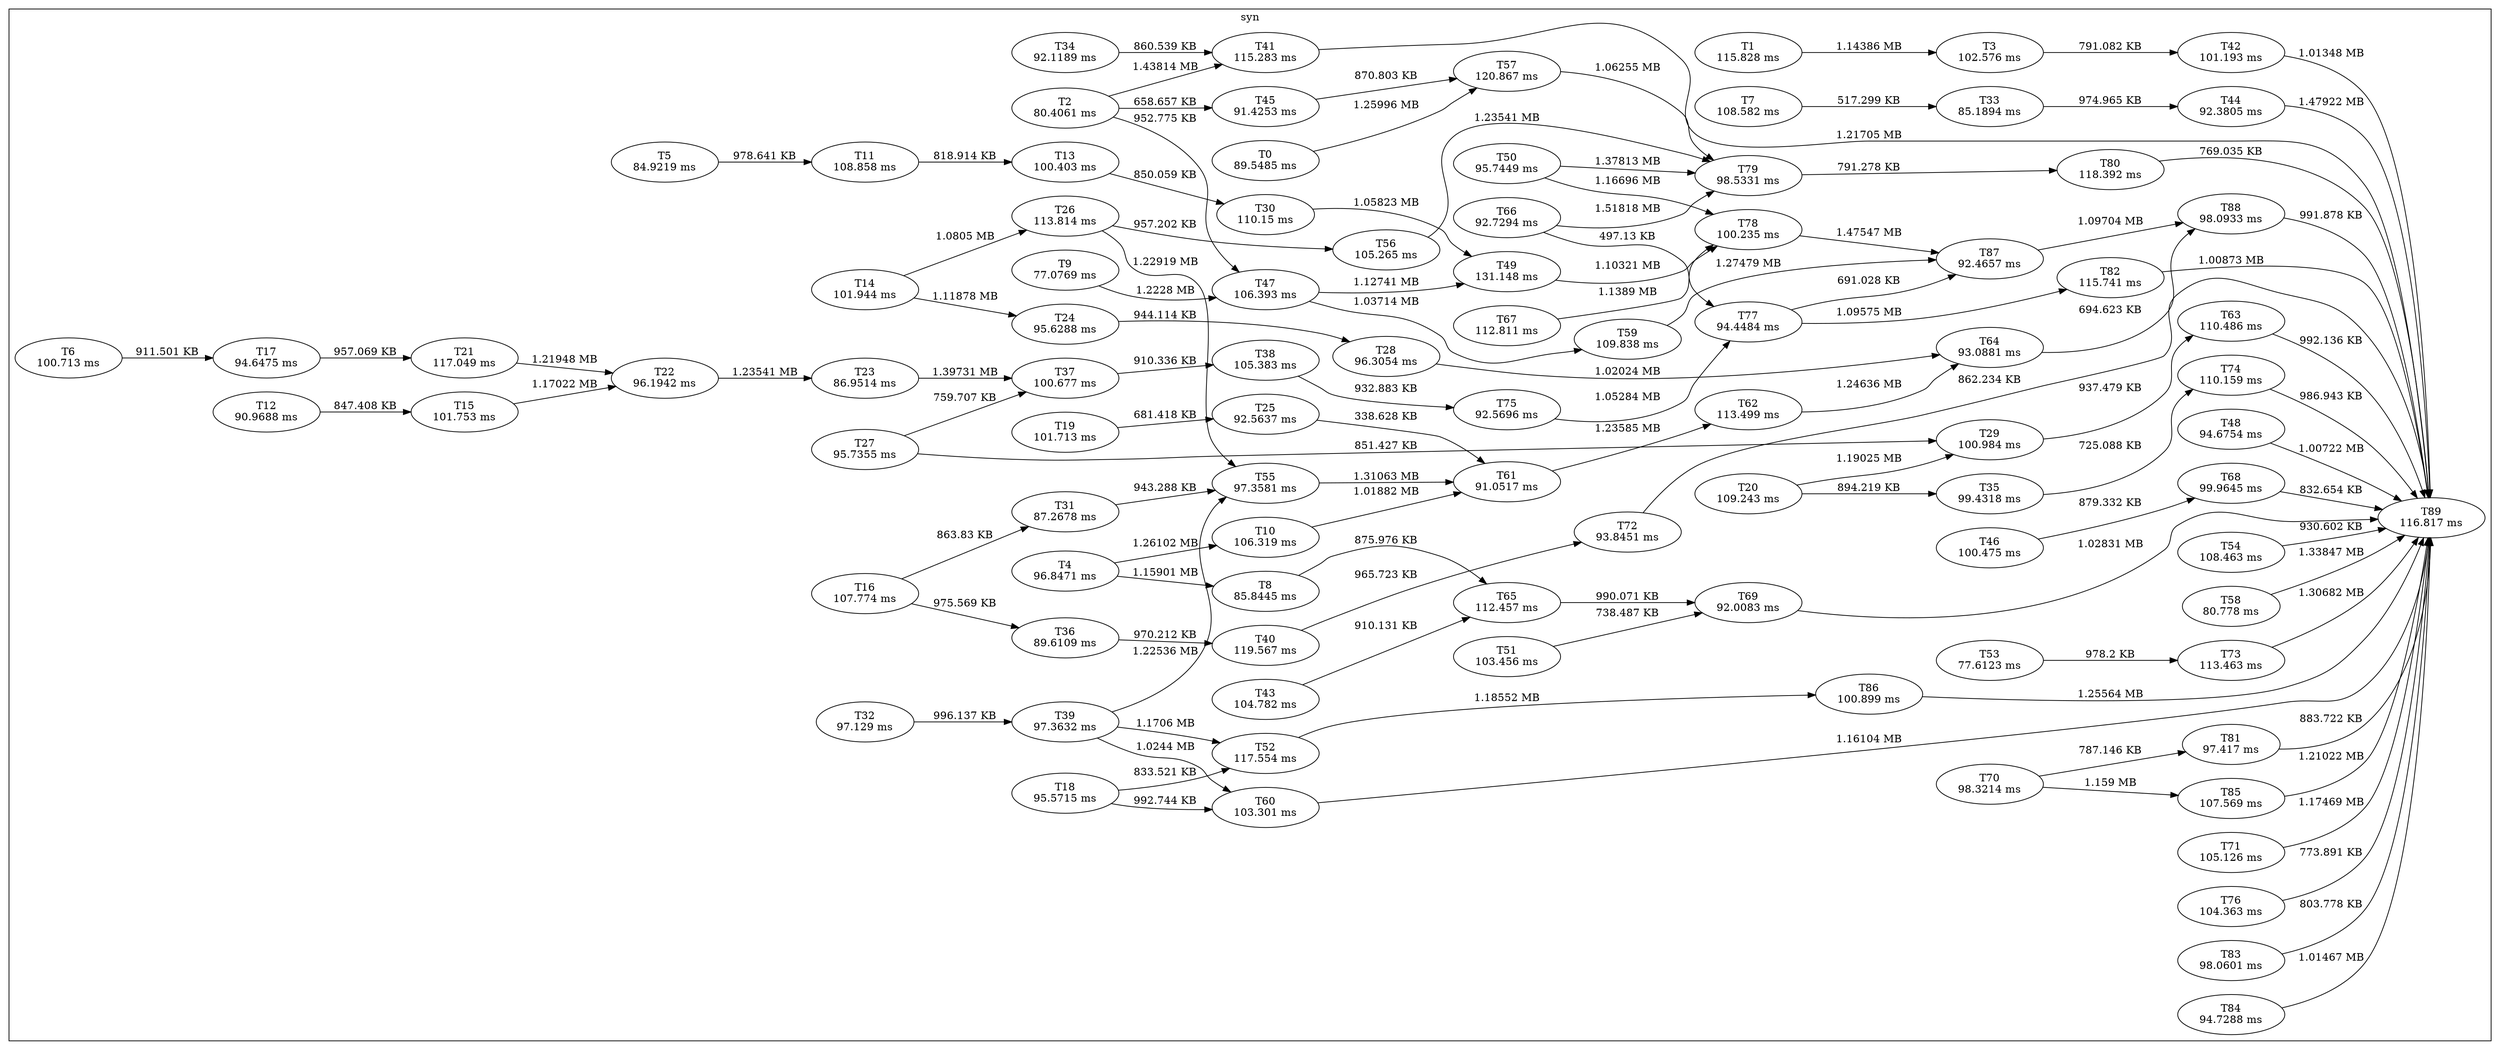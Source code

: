 digraph W0{
rankdir="LR"
subgraph cluster_0{
label="syn"
    T0x0 [label=<T0<BR />89.5485 ms>];
    T0x1 [label=<T1<BR />115.828 ms>];
    T0x2 [label=<T2<BR />80.4061 ms>];
    T0x3 [label=<T3<BR />102.576 ms>];
    T0x4 [label=<T4<BR />96.8471 ms>];
    T0x5 [label=<T5<BR />84.9219 ms>];
    T0x6 [label=<T6<BR />100.713 ms>];
    T0x7 [label=<T7<BR />108.582 ms>];
    T0x8 [label=<T8<BR />85.8445 ms>];
    T0x9 [label=<T9<BR />77.0769 ms>];
    T0x10 [label=<T10<BR />106.319 ms>];
    T0x11 [label=<T11<BR />108.858 ms>];
    T0x12 [label=<T12<BR />90.9688 ms>];
    T0x13 [label=<T13<BR />100.403 ms>];
    T0x14 [label=<T14<BR />101.944 ms>];
    T0x15 [label=<T15<BR />101.753 ms>];
    T0x16 [label=<T16<BR />107.774 ms>];
    T0x17 [label=<T17<BR />94.6475 ms>];
    T0x18 [label=<T18<BR />95.5715 ms>];
    T0x19 [label=<T19<BR />101.713 ms>];
    T0x20 [label=<T20<BR />109.243 ms>];
    T0x21 [label=<T21<BR />117.049 ms>];
    T0x22 [label=<T22<BR />96.1942 ms>];
    T0x23 [label=<T23<BR />86.9514 ms>];
    T0x24 [label=<T24<BR />95.6288 ms>];
    T0x25 [label=<T25<BR />92.5637 ms>];
    T0x26 [label=<T26<BR />113.814 ms>];
    T0x27 [label=<T27<BR />95.7355 ms>];
    T0x28 [label=<T28<BR />96.3054 ms>];
    T0x29 [label=<T29<BR />100.984 ms>];
    T0x30 [label=<T30<BR />110.15 ms>];
    T0x31 [label=<T31<BR />87.2678 ms>];
    T0x32 [label=<T32<BR />97.129 ms>];
    T0x33 [label=<T33<BR />85.1894 ms>];
    T0x34 [label=<T34<BR />92.1189 ms>];
    T0x35 [label=<T35<BR />99.4318 ms>];
    T0x36 [label=<T36<BR />89.6109 ms>];
    T0x37 [label=<T37<BR />100.677 ms>];
    T0x38 [label=<T38<BR />105.383 ms>];
    T0x39 [label=<T39<BR />97.3632 ms>];
    T0x40 [label=<T40<BR />119.567 ms>];
    T0x41 [label=<T41<BR />115.283 ms>];
    T0x42 [label=<T42<BR />101.193 ms>];
    T0x43 [label=<T43<BR />104.782 ms>];
    T0x44 [label=<T44<BR />92.3805 ms>];
    T0x45 [label=<T45<BR />91.4253 ms>];
    T0x46 [label=<T46<BR />100.475 ms>];
    T0x47 [label=<T47<BR />106.393 ms>];
    T0x48 [label=<T48<BR />94.6754 ms>];
    T0x49 [label=<T49<BR />131.148 ms>];
    T0x50 [label=<T50<BR />95.7449 ms>];
    T0x51 [label=<T51<BR />103.456 ms>];
    T0x52 [label=<T52<BR />117.554 ms>];
    T0x53 [label=<T53<BR />77.6123 ms>];
    T0x54 [label=<T54<BR />108.463 ms>];
    T0x55 [label=<T55<BR />97.3581 ms>];
    T0x56 [label=<T56<BR />105.265 ms>];
    T0x57 [label=<T57<BR />120.867 ms>];
    T0x58 [label=<T58<BR />80.778 ms>];
    T0x59 [label=<T59<BR />109.838 ms>];
    T0x60 [label=<T60<BR />103.301 ms>];
    T0x61 [label=<T61<BR />91.0517 ms>];
    T0x62 [label=<T62<BR />113.499 ms>];
    T0x63 [label=<T63<BR />110.486 ms>];
    T0x64 [label=<T64<BR />93.0881 ms>];
    T0x65 [label=<T65<BR />112.457 ms>];
    T0x66 [label=<T66<BR />92.7294 ms>];
    T0x67 [label=<T67<BR />112.811 ms>];
    T0x68 [label=<T68<BR />99.9645 ms>];
    T0x69 [label=<T69<BR />92.0083 ms>];
    T0x70 [label=<T70<BR />98.3214 ms>];
    T0x71 [label=<T71<BR />105.126 ms>];
    T0x72 [label=<T72<BR />93.8451 ms>];
    T0x73 [label=<T73<BR />113.463 ms>];
    T0x74 [label=<T74<BR />110.159 ms>];
    T0x75 [label=<T75<BR />92.5696 ms>];
    T0x76 [label=<T76<BR />104.363 ms>];
    T0x77 [label=<T77<BR />94.4484 ms>];
    T0x78 [label=<T78<BR />100.235 ms>];
    T0x79 [label=<T79<BR />98.5331 ms>];
    T0x80 [label=<T80<BR />118.392 ms>];
    T0x81 [label=<T81<BR />97.417 ms>];
    T0x82 [label=<T82<BR />115.741 ms>];
    T0x83 [label=<T83<BR />98.0601 ms>];
    T0x84 [label=<T84<BR />94.7288 ms>];
    T0x85 [label=<T85<BR />107.569 ms>];
    T0x86 [label=<T86<BR />100.899 ms>];
    T0x87 [label=<T87<BR />92.4657 ms>];
    T0x88 [label=<T88<BR />98.0933 ms>];
    T0x89 [label=<T89<BR />116.817 ms>];
    T0x0 -> T0x57 [label=<1.25996 MB>]
    T0x1 -> T0x3 [label=<1.14386 MB>]
    T0x2 -> T0x41 [label=<1.43814 MB>]
    T0x2 -> T0x45 [label=<658.657 KB>]
    T0x2 -> T0x47 [label=<952.775 KB>]
    T0x3 -> T0x42 [label=<791.082 KB>]
    T0x4 -> T0x8 [label=<1.15901 MB>]
    T0x4 -> T0x10 [label=<1.26102 MB>]
    T0x5 -> T0x11 [label=<978.641 KB>]
    T0x6 -> T0x17 [label=<911.501 KB>]
    T0x7 -> T0x33 [label=<517.299 KB>]
    T0x8 -> T0x65 [label=<875.976 KB>]
    T0x9 -> T0x47 [label=<1.2228 MB>]
    T0x10 -> T0x61 [label=<1.01882 MB>]
    T0x11 -> T0x13 [label=<818.914 KB>]
    T0x12 -> T0x15 [label=<847.408 KB>]
    T0x13 -> T0x30 [label=<850.059 KB>]
    T0x14 -> T0x24 [label=<1.11878 MB>]
    T0x14 -> T0x26 [label=<1.0805 MB>]
    T0x15 -> T0x22 [label=<1.17022 MB>]
    T0x16 -> T0x31 [label=<863.83 KB>]
    T0x16 -> T0x36 [label=<975.569 KB>]
    T0x17 -> T0x21 [label=<957.069 KB>]
    T0x18 -> T0x52 [label=<833.521 KB>]
    T0x18 -> T0x60 [label=<992.744 KB>]
    T0x19 -> T0x25 [label=<681.418 KB>]
    T0x20 -> T0x29 [label=<1.19025 MB>]
    T0x20 -> T0x35 [label=<894.219 KB>]
    T0x21 -> T0x22 [label=<1.21948 MB>]
    T0x22 -> T0x23 [label=<1.23541 MB>]
    T0x23 -> T0x37 [label=<1.39731 MB>]
    T0x24 -> T0x28 [label=<944.114 KB>]
    T0x25 -> T0x61 [label=<338.628 KB>]
    T0x26 -> T0x55 [label=<1.22919 MB>]
    T0x26 -> T0x56 [label=<957.202 KB>]
    T0x27 -> T0x29 [label=<851.427 KB>]
    T0x27 -> T0x37 [label=<759.707 KB>]
    T0x28 -> T0x64 [label=<1.02024 MB>]
    T0x29 -> T0x63 [label=<937.479 KB>]
    T0x30 -> T0x49 [label=<1.05823 MB>]
    T0x31 -> T0x55 [label=<943.288 KB>]
    T0x32 -> T0x39 [label=<996.137 KB>]
    T0x33 -> T0x44 [label=<974.965 KB>]
    T0x34 -> T0x41 [label=<860.539 KB>]
    T0x35 -> T0x74 [label=<725.088 KB>]
    T0x36 -> T0x40 [label=<970.212 KB>]
    T0x37 -> T0x38 [label=<910.336 KB>]
    T0x38 -> T0x75 [label=<932.883 KB>]
    T0x39 -> T0x52 [label=<1.1706 MB>]
    T0x39 -> T0x55 [label=<1.22536 MB>]
    T0x39 -> T0x60 [label=<1.0244 MB>]
    T0x40 -> T0x72 [label=<965.723 KB>]
    T0x41 -> T0x89 [label=<1.21705 MB>]
    T0x42 -> T0x89 [label=<1.01348 MB>]
    T0x43 -> T0x65 [label=<910.131 KB>]
    T0x44 -> T0x89 [label=<1.47922 MB>]
    T0x45 -> T0x57 [label=<870.803 KB>]
    T0x46 -> T0x68 [label=<879.332 KB>]
    T0x47 -> T0x49 [label=<1.12741 MB>]
    T0x47 -> T0x59 [label=<1.03714 MB>]
    T0x48 -> T0x89 [label=<1.00722 MB>]
    T0x49 -> T0x78 [label=<1.10321 MB>]
    T0x50 -> T0x78 [label=<1.16696 MB>]
    T0x50 -> T0x79 [label=<1.37813 MB>]
    T0x51 -> T0x69 [label=<738.487 KB>]
    T0x52 -> T0x86 [label=<1.18552 MB>]
    T0x53 -> T0x73 [label=<978.2 KB>]
    T0x54 -> T0x89 [label=<930.602 KB>]
    T0x55 -> T0x61 [label=<1.31063 MB>]
    T0x56 -> T0x79 [label=<1.23541 MB>]
    T0x57 -> T0x79 [label=<1.06255 MB>]
    T0x58 -> T0x89 [label=<1.33847 MB>]
    T0x59 -> T0x87 [label=<1.27479 MB>]
    T0x60 -> T0x89 [label=<1.16104 MB>]
    T0x61 -> T0x62 [label=<1.23585 MB>]
    T0x62 -> T0x64 [label=<1.24636 MB>]
    T0x63 -> T0x89 [label=<992.136 KB>]
    T0x64 -> T0x88 [label=<694.623 KB>]
    T0x65 -> T0x69 [label=<990.071 KB>]
    T0x66 -> T0x77 [label=<497.13 KB>]
    T0x66 -> T0x79 [label=<1.51818 MB>]
    T0x67 -> T0x78 [label=<1.1389 MB>]
    T0x68 -> T0x89 [label=<832.654 KB>]
    T0x69 -> T0x89 [label=<1.02831 MB>]
    T0x70 -> T0x81 [label=<787.146 KB>]
    T0x70 -> T0x85 [label=<1.159 MB>]
    T0x71 -> T0x89 [label=<1.17469 MB>]
    T0x72 -> T0x89 [label=<862.234 KB>]
    T0x73 -> T0x89 [label=<1.30682 MB>]
    T0x74 -> T0x89 [label=<986.943 KB>]
    T0x75 -> T0x77 [label=<1.05284 MB>]
    T0x76 -> T0x89 [label=<773.891 KB>]
    T0x77 -> T0x82 [label=<1.09575 MB>]
    T0x77 -> T0x87 [label=<691.028 KB>]
    T0x78 -> T0x87 [label=<1.47547 MB>]
    T0x79 -> T0x80 [label=<791.278 KB>]
    T0x80 -> T0x89 [label=<769.035 KB>]
    T0x81 -> T0x89 [label=<883.722 KB>]
    T0x82 -> T0x89 [label=<1.00873 MB>]
    T0x83 -> T0x89 [label=<803.778 KB>]
    T0x84 -> T0x89 [label=<1.01467 MB>]
    T0x85 -> T0x89 [label=<1.21022 MB>]
    T0x86 -> T0x89 [label=<1.25564 MB>]
    T0x87 -> T0x88 [label=<1.09704 MB>]
    T0x88 -> T0x89 [label=<991.878 KB>]
}
}
